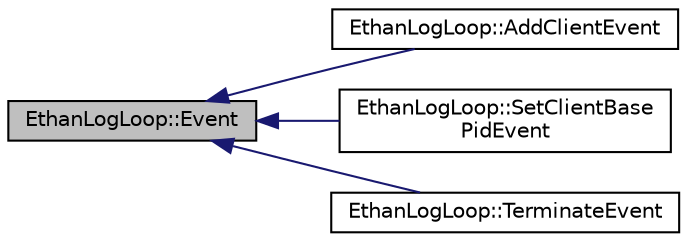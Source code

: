 digraph "EthanLogLoop::Event"
{
 // LATEX_PDF_SIZE
  edge [fontname="Helvetica",fontsize="10",labelfontname="Helvetica",labelfontsize="10"];
  node [fontname="Helvetica",fontsize="10",shape=record];
  rankdir="LR";
  Node1 [label="EthanLogLoop::Event",height=0.2,width=0.4,color="black", fillcolor="grey75", style="filled", fontcolor="black",tooltip=" "];
  Node1 -> Node2 [dir="back",color="midnightblue",fontsize="10",style="solid",fontname="Helvetica"];
  Node2 [label="EthanLogLoop::AddClientEvent",height=0.2,width=0.4,color="black", fillcolor="white", style="filled",URL="$structEthanLogLoop_1_1AddClientEvent.html",tooltip=" "];
  Node1 -> Node3 [dir="back",color="midnightblue",fontsize="10",style="solid",fontname="Helvetica"];
  Node3 [label="EthanLogLoop::SetClientBase\lPidEvent",height=0.2,width=0.4,color="black", fillcolor="white", style="filled",URL="$structEthanLogLoop_1_1SetClientBasePidEvent.html",tooltip=" "];
  Node1 -> Node4 [dir="back",color="midnightblue",fontsize="10",style="solid",fontname="Helvetica"];
  Node4 [label="EthanLogLoop::TerminateEvent",height=0.2,width=0.4,color="black", fillcolor="white", style="filled",URL="$structEthanLogLoop_1_1TerminateEvent.html",tooltip=" "];
}
